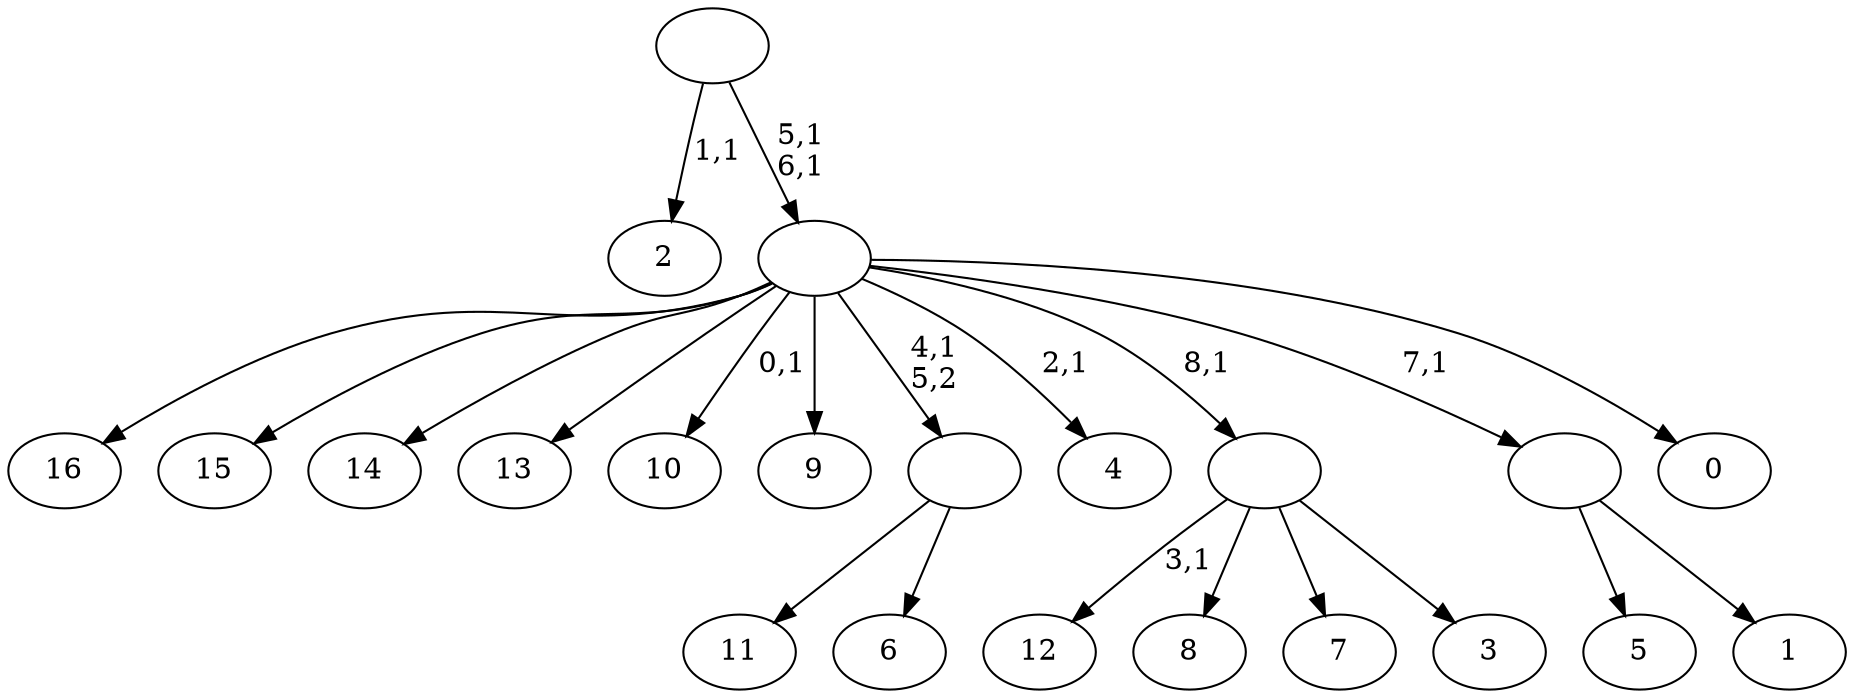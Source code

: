 digraph T {
	26 [label="16"]
	25 [label="15"]
	24 [label="14"]
	23 [label="13"]
	22 [label="12"]
	20 [label="11"]
	19 [label="10"]
	17 [label="9"]
	16 [label="8"]
	15 [label="7"]
	14 [label="6"]
	13 [label=""]
	12 [label="5"]
	11 [label="4"]
	9 [label="3"]
	8 [label=""]
	7 [label="2"]
	5 [label="1"]
	4 [label=""]
	3 [label="0"]
	2 [label=""]
	0 [label=""]
	13 -> 20 [label=""]
	13 -> 14 [label=""]
	8 -> 22 [label="3,1"]
	8 -> 16 [label=""]
	8 -> 15 [label=""]
	8 -> 9 [label=""]
	4 -> 12 [label=""]
	4 -> 5 [label=""]
	2 -> 11 [label="2,1"]
	2 -> 19 [label="0,1"]
	2 -> 26 [label=""]
	2 -> 25 [label=""]
	2 -> 24 [label=""]
	2 -> 23 [label=""]
	2 -> 17 [label=""]
	2 -> 13 [label="4,1\n5,2"]
	2 -> 8 [label="8,1"]
	2 -> 4 [label="7,1"]
	2 -> 3 [label=""]
	0 -> 2 [label="5,1\n6,1"]
	0 -> 7 [label="1,1"]
}
